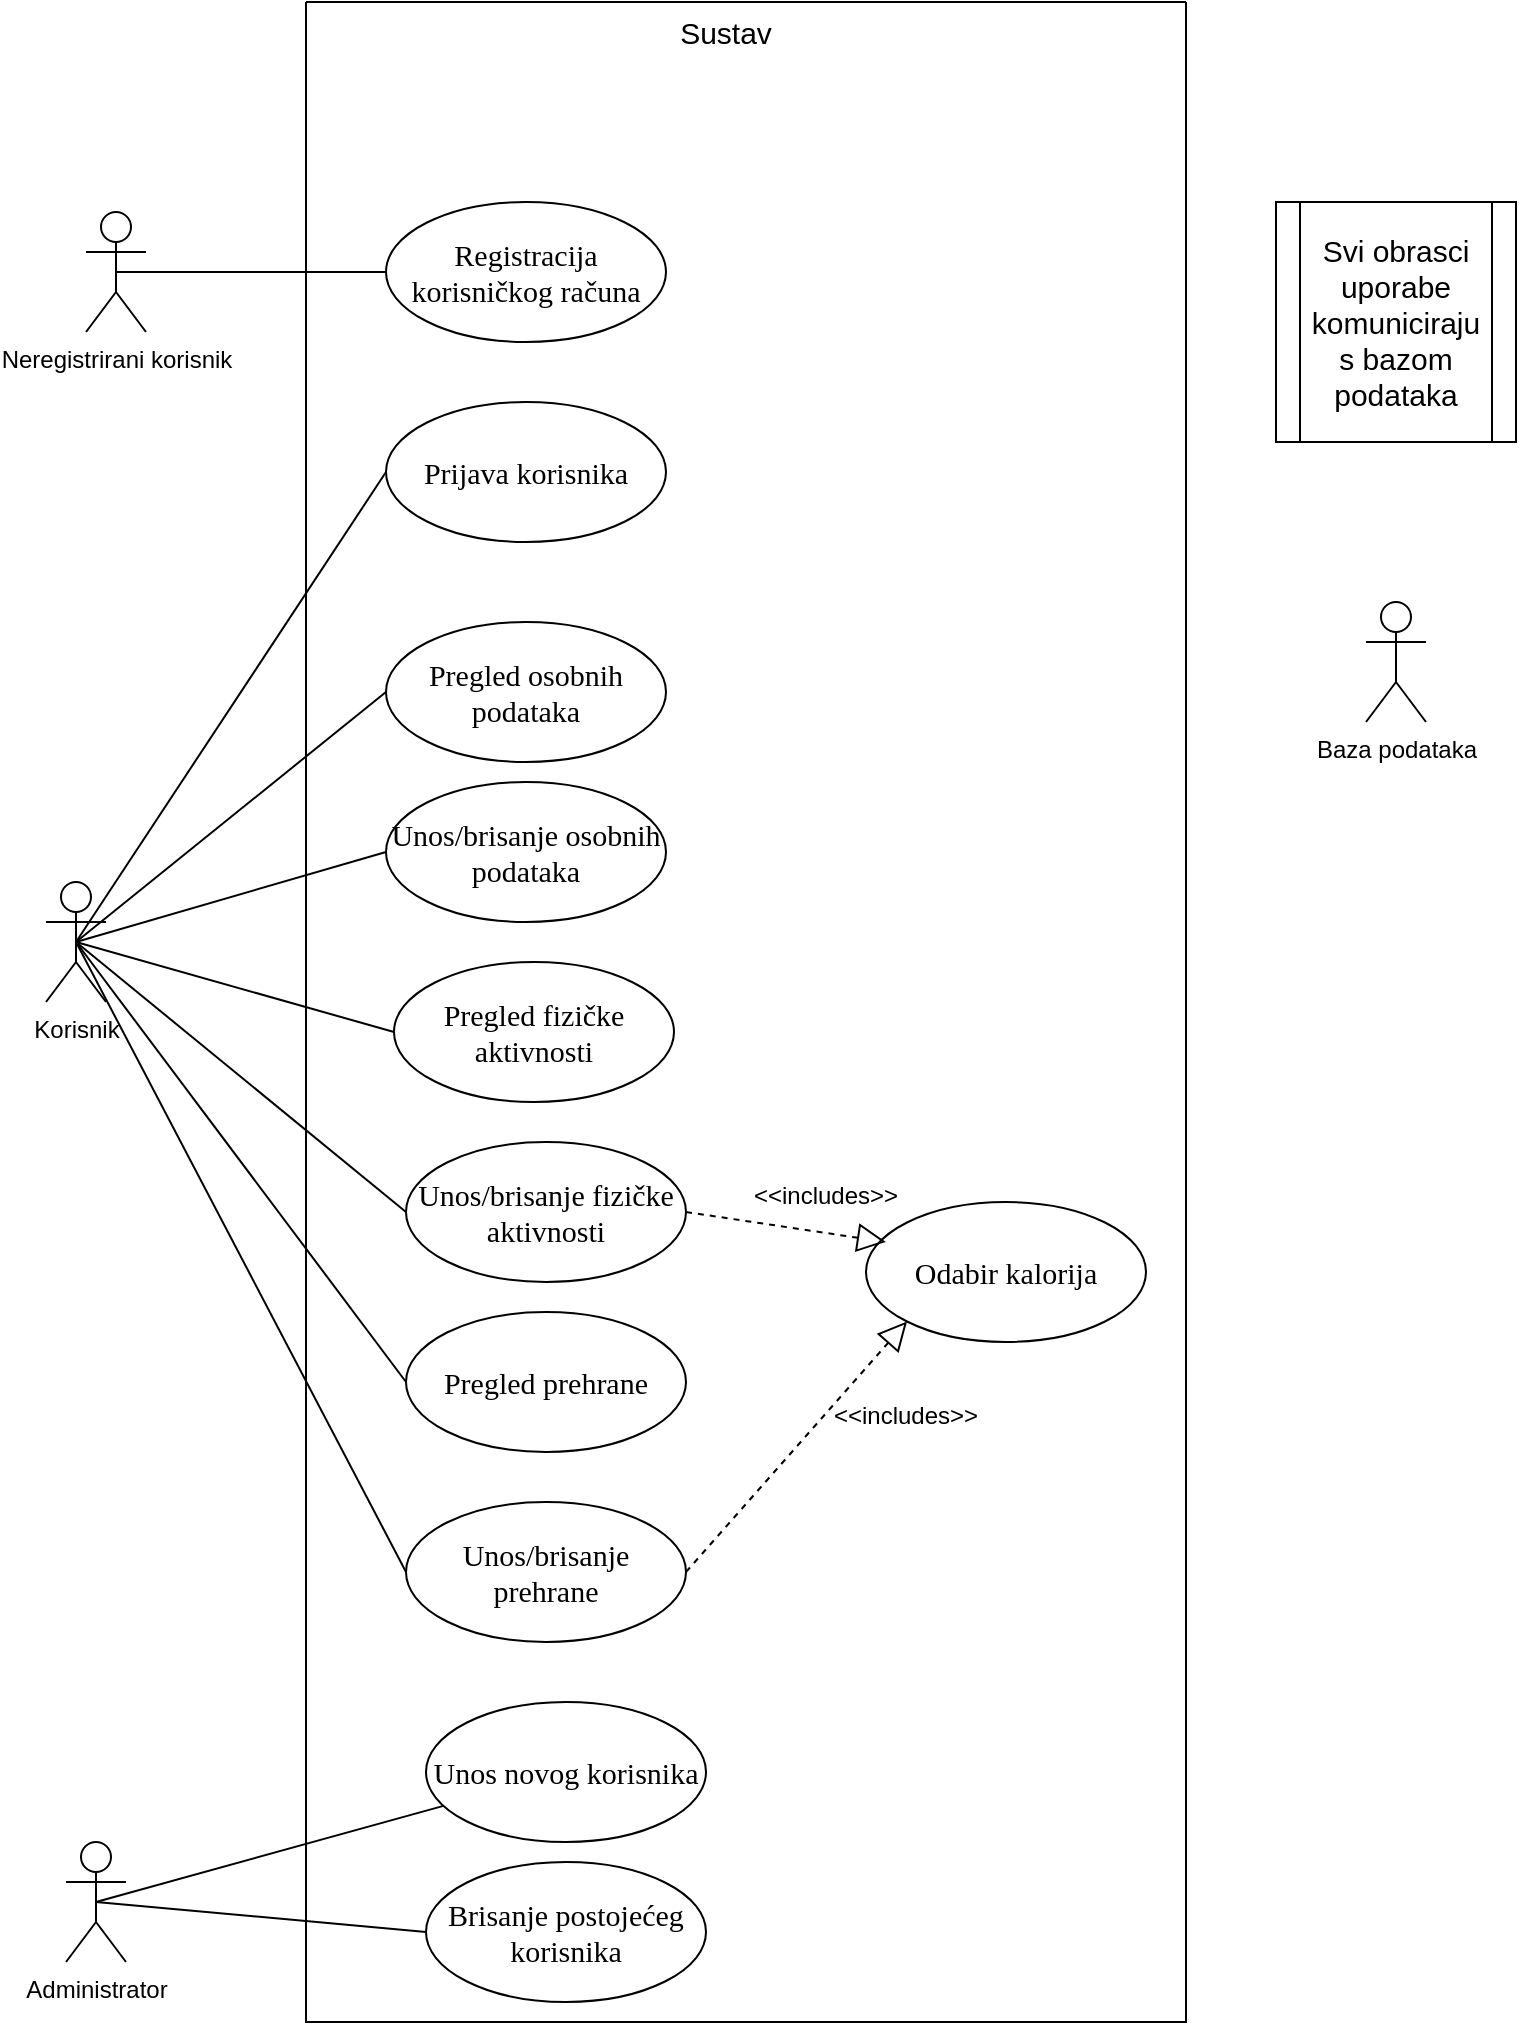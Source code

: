 <mxfile version="17.2.1" type="device"><diagram id="nTJ6dKTLrhnDIyxaJVil" name="Page-1"><mxGraphModel dx="1047" dy="731" grid="1" gridSize="10" guides="1" tooltips="1" connect="1" arrows="1" fold="1" page="1" pageScale="1" pageWidth="827" pageHeight="1169" math="0" shadow="0"><root><mxCell id="0"/><mxCell id="1" parent="0"/><mxCell id="dcwPoi0oAG2DlxTXsLV8-14" value="Korisnik" style="shape=umlActor;verticalLabelPosition=bottom;verticalAlign=top;html=1;" parent="1" vertex="1"><mxGeometry x="40" y="510" width="30" height="60" as="geometry"/></mxCell><mxCell id="dcwPoi0oAG2DlxTXsLV8-15" value="Administrator&lt;br&gt;" style="shape=umlActor;verticalLabelPosition=bottom;verticalAlign=top;html=1;" parent="1" vertex="1"><mxGeometry x="50" y="990" width="30" height="60" as="geometry"/></mxCell><mxCell id="dcwPoi0oAG2DlxTXsLV8-19" value="Neregistrirani korisnik" style="shape=umlActor;verticalLabelPosition=bottom;verticalAlign=top;html=1;" parent="1" vertex="1"><mxGeometry x="60" y="175" width="30" height="60" as="geometry"/></mxCell><mxCell id="wRi_uoiXTWmOYVXevI9Z-5" value="&lt;span id=&quot;docs-internal-guid-252a0245-7fff-172c-e977-141c54128b97&quot;&gt;&lt;span style=&quot;font-family: &amp;#34;times new roman&amp;#34; ; vertical-align: baseline&quot;&gt;&lt;font style=&quot;font-size: 15px&quot;&gt;Registracija korisničkog računa&lt;/font&gt;&lt;/span&gt;&lt;/span&gt;" style="ellipse;whiteSpace=wrap;html=1;fillColor=none;" vertex="1" parent="1"><mxGeometry x="210" y="170" width="140" height="70" as="geometry"/></mxCell><mxCell id="wRi_uoiXTWmOYVXevI9Z-6" value="&lt;font face=&quot;times new roman&quot;&gt;&lt;span style=&quot;font-size: 15px&quot;&gt;Prijava korisnika&lt;/span&gt;&lt;/font&gt;" style="ellipse;whiteSpace=wrap;html=1;fillColor=none;" vertex="1" parent="1"><mxGeometry x="210" y="270" width="140" height="70" as="geometry"/></mxCell><mxCell id="wRi_uoiXTWmOYVXevI9Z-7" value="&lt;font face=&quot;times new roman&quot;&gt;&lt;span style=&quot;font-size: 15px&quot;&gt;Unos/brisanje osobnih podataka&lt;/span&gt;&lt;/font&gt;" style="ellipse;whiteSpace=wrap;html=1;fillColor=none;" vertex="1" parent="1"><mxGeometry x="210" y="460" width="140" height="70" as="geometry"/></mxCell><mxCell id="wRi_uoiXTWmOYVXevI9Z-8" value="&lt;font face=&quot;times new roman&quot;&gt;&lt;span style=&quot;font-size: 15px&quot;&gt;Pregled osobnih podataka&lt;/span&gt;&lt;/font&gt;" style="ellipse;whiteSpace=wrap;html=1;fillColor=none;" vertex="1" parent="1"><mxGeometry x="210" y="380" width="140" height="70" as="geometry"/></mxCell><mxCell id="wRi_uoiXTWmOYVXevI9Z-9" value="&lt;font face=&quot;times new roman&quot;&gt;&lt;span style=&quot;font-size: 15px&quot;&gt;Unos/brisanje fizičke aktivnosti&lt;/span&gt;&lt;/font&gt;" style="ellipse;whiteSpace=wrap;html=1;fillColor=none;" vertex="1" parent="1"><mxGeometry x="220" y="640" width="140" height="70" as="geometry"/></mxCell><mxCell id="wRi_uoiXTWmOYVXevI9Z-10" value="&lt;font face=&quot;times new roman&quot;&gt;&lt;span style=&quot;font-size: 15px&quot;&gt;Unos/brisanje prehrane&lt;/span&gt;&lt;/font&gt;" style="ellipse;whiteSpace=wrap;html=1;fillColor=none;" vertex="1" parent="1"><mxGeometry x="220" y="820" width="140" height="70" as="geometry"/></mxCell><mxCell id="wRi_uoiXTWmOYVXevI9Z-11" value="&lt;font face=&quot;times new roman&quot;&gt;&lt;span style=&quot;font-size: 15px&quot;&gt;Pregled fizičke aktivnosti&lt;/span&gt;&lt;/font&gt;" style="ellipse;whiteSpace=wrap;html=1;fillColor=none;" vertex="1" parent="1"><mxGeometry x="214" y="550" width="140" height="70" as="geometry"/></mxCell><mxCell id="wRi_uoiXTWmOYVXevI9Z-13" value="&lt;font face=&quot;times new roman&quot;&gt;&lt;span style=&quot;font-size: 15px&quot;&gt;Pregled prehrane&lt;/span&gt;&lt;/font&gt;" style="ellipse;whiteSpace=wrap;html=1;fillColor=none;" vertex="1" parent="1"><mxGeometry x="220" y="725" width="140" height="70" as="geometry"/></mxCell><mxCell id="wRi_uoiXTWmOYVXevI9Z-22" value="" style="swimlane;startSize=0;fontSize=15;fillColor=none;" vertex="1" parent="1"><mxGeometry x="170" y="70" width="440" height="1010" as="geometry"/></mxCell><mxCell id="wRi_uoiXTWmOYVXevI9Z-25" value="Sustav" style="text;html=1;strokeColor=none;fillColor=none;align=center;verticalAlign=middle;whiteSpace=wrap;rounded=0;fontSize=15;" vertex="1" parent="wRi_uoiXTWmOYVXevI9Z-22"><mxGeometry x="180" width="60" height="30" as="geometry"/></mxCell><mxCell id="wRi_uoiXTWmOYVXevI9Z-17" value="&lt;font face=&quot;times new roman&quot;&gt;&lt;span style=&quot;font-size: 15px&quot;&gt;Brisanje postojećeg korisnika&lt;/span&gt;&lt;/font&gt;" style="ellipse;whiteSpace=wrap;html=1;fillColor=none;" vertex="1" parent="wRi_uoiXTWmOYVXevI9Z-22"><mxGeometry x="60" y="930" width="140" height="70" as="geometry"/></mxCell><mxCell id="wRi_uoiXTWmOYVXevI9Z-44" value="&lt;font face=&quot;times new roman&quot;&gt;&lt;span style=&quot;font-size: 15px&quot;&gt;Odabir kalorija&lt;/span&gt;&lt;/font&gt;" style="ellipse;whiteSpace=wrap;html=1;fillColor=none;" vertex="1" parent="wRi_uoiXTWmOYVXevI9Z-22"><mxGeometry x="280" y="600" width="140" height="70" as="geometry"/></mxCell><mxCell id="wRi_uoiXTWmOYVXevI9Z-49" value="" style="endArrow=block;dashed=1;endFill=0;endSize=12;html=1;rounded=0;fontSize=15;exitX=1;exitY=0.5;exitDx=0;exitDy=0;" edge="1" parent="wRi_uoiXTWmOYVXevI9Z-22" source="wRi_uoiXTWmOYVXevI9Z-9"><mxGeometry width="160" relative="1" as="geometry"><mxPoint x="130" y="620" as="sourcePoint"/><mxPoint x="290" y="620" as="targetPoint"/></mxGeometry></mxCell><mxCell id="wRi_uoiXTWmOYVXevI9Z-51" value="&lt;font style=&quot;font-size: 12px&quot;&gt;&amp;lt;&amp;lt;includes&amp;gt;&amp;gt;&lt;/font&gt;" style="text;html=1;strokeColor=none;fillColor=none;align=center;verticalAlign=middle;whiteSpace=wrap;rounded=0;fontSize=15;" vertex="1" parent="wRi_uoiXTWmOYVXevI9Z-22"><mxGeometry x="230" y="580" width="60" height="30" as="geometry"/></mxCell><mxCell id="wRi_uoiXTWmOYVXevI9Z-52" value="&lt;font style=&quot;font-size: 12px&quot;&gt;&amp;lt;&amp;lt;includes&amp;gt;&amp;gt;&lt;/font&gt;" style="text;html=1;strokeColor=none;fillColor=none;align=center;verticalAlign=middle;whiteSpace=wrap;rounded=0;fontSize=15;" vertex="1" parent="wRi_uoiXTWmOYVXevI9Z-22"><mxGeometry x="270" y="690" width="60" height="30" as="geometry"/></mxCell><mxCell id="wRi_uoiXTWmOYVXevI9Z-16" value="&lt;font face=&quot;times new roman&quot;&gt;&lt;span style=&quot;font-size: 15px&quot;&gt;Unos novog korisnika&lt;/span&gt;&lt;/font&gt;" style="ellipse;whiteSpace=wrap;html=1;fillColor=none;" vertex="1" parent="wRi_uoiXTWmOYVXevI9Z-22"><mxGeometry x="60" y="850" width="140" height="70" as="geometry"/></mxCell><mxCell id="wRi_uoiXTWmOYVXevI9Z-26" value="Baza podataka" style="shape=umlActor;verticalLabelPosition=bottom;verticalAlign=top;html=1;" vertex="1" parent="1"><mxGeometry x="700" y="370" width="30" height="60" as="geometry"/></mxCell><mxCell id="wRi_uoiXTWmOYVXevI9Z-28" value="Svi obrasci uporabe komuniciraju s bazom podataka" style="shape=process;whiteSpace=wrap;html=1;backgroundOutline=1;fontSize=15;fillColor=none;" vertex="1" parent="1"><mxGeometry x="655" y="170" width="120" height="120" as="geometry"/></mxCell><mxCell id="wRi_uoiXTWmOYVXevI9Z-32" value="" style="endArrow=none;html=1;rounded=0;fontSize=15;exitX=0.5;exitY=0.5;exitDx=0;exitDy=0;exitPerimeter=0;" edge="1" parent="1" source="dcwPoi0oAG2DlxTXsLV8-15" target="wRi_uoiXTWmOYVXevI9Z-16"><mxGeometry width="50" height="50" relative="1" as="geometry"><mxPoint x="350" y="830" as="sourcePoint"/><mxPoint x="400" y="780" as="targetPoint"/></mxGeometry></mxCell><mxCell id="wRi_uoiXTWmOYVXevI9Z-33" value="" style="endArrow=none;html=1;rounded=0;fontSize=15;entryX=0;entryY=0.5;entryDx=0;entryDy=0;" edge="1" parent="1" target="wRi_uoiXTWmOYVXevI9Z-17"><mxGeometry width="50" height="50" relative="1" as="geometry"><mxPoint x="65" y="1020" as="sourcePoint"/><mxPoint x="227.274" y="1005.579" as="targetPoint"/></mxGeometry></mxCell><mxCell id="wRi_uoiXTWmOYVXevI9Z-35" value="" style="endArrow=none;html=1;rounded=0;fontSize=15;exitX=0.5;exitY=0.5;exitDx=0;exitDy=0;exitPerimeter=0;entryX=0;entryY=0.5;entryDx=0;entryDy=0;" edge="1" parent="1" source="dcwPoi0oAG2DlxTXsLV8-14" target="wRi_uoiXTWmOYVXevI9Z-10"><mxGeometry width="50" height="50" relative="1" as="geometry"><mxPoint x="100" y="460" as="sourcePoint"/><mxPoint x="400" y="790" as="targetPoint"/></mxGeometry></mxCell><mxCell id="wRi_uoiXTWmOYVXevI9Z-36" value="" style="endArrow=none;html=1;rounded=0;fontSize=15;exitX=0.5;exitY=0.5;exitDx=0;exitDy=0;exitPerimeter=0;entryX=0;entryY=0.5;entryDx=0;entryDy=0;" edge="1" parent="1" source="dcwPoi0oAG2DlxTXsLV8-14" target="wRi_uoiXTWmOYVXevI9Z-13"><mxGeometry width="50" height="50" relative="1" as="geometry"><mxPoint x="350" y="690" as="sourcePoint"/><mxPoint x="400" y="640" as="targetPoint"/></mxGeometry></mxCell><mxCell id="wRi_uoiXTWmOYVXevI9Z-37" value="" style="endArrow=none;html=1;rounded=0;fontSize=15;entryX=0.5;entryY=0.5;entryDx=0;entryDy=0;entryPerimeter=0;exitX=0;exitY=0.5;exitDx=0;exitDy=0;" edge="1" parent="1" source="wRi_uoiXTWmOYVXevI9Z-9" target="dcwPoi0oAG2DlxTXsLV8-14"><mxGeometry width="50" height="50" relative="1" as="geometry"><mxPoint x="350" y="690" as="sourcePoint"/><mxPoint x="110" y="410" as="targetPoint"/></mxGeometry></mxCell><mxCell id="wRi_uoiXTWmOYVXevI9Z-38" value="" style="endArrow=none;html=1;rounded=0;fontSize=15;entryX=0.5;entryY=0.5;entryDx=0;entryDy=0;entryPerimeter=0;exitX=0;exitY=0.5;exitDx=0;exitDy=0;" edge="1" parent="1" source="wRi_uoiXTWmOYVXevI9Z-11" target="dcwPoi0oAG2DlxTXsLV8-14"><mxGeometry width="50" height="50" relative="1" as="geometry"><mxPoint x="350" y="690" as="sourcePoint"/><mxPoint x="100" y="410" as="targetPoint"/></mxGeometry></mxCell><mxCell id="wRi_uoiXTWmOYVXevI9Z-39" value="" style="endArrow=none;html=1;rounded=0;fontSize=15;entryX=0;entryY=0.5;entryDx=0;entryDy=0;exitX=0.5;exitY=0.5;exitDx=0;exitDy=0;exitPerimeter=0;" edge="1" parent="1" source="dcwPoi0oAG2DlxTXsLV8-14" target="wRi_uoiXTWmOYVXevI9Z-7"><mxGeometry width="50" height="50" relative="1" as="geometry"><mxPoint x="350" y="690" as="sourcePoint"/><mxPoint x="400" y="640" as="targetPoint"/></mxGeometry></mxCell><mxCell id="wRi_uoiXTWmOYVXevI9Z-40" value="" style="endArrow=none;html=1;rounded=0;fontSize=15;entryX=0;entryY=0.5;entryDx=0;entryDy=0;exitX=0.5;exitY=0.5;exitDx=0;exitDy=0;exitPerimeter=0;" edge="1" parent="1" source="dcwPoi0oAG2DlxTXsLV8-14" target="wRi_uoiXTWmOYVXevI9Z-8"><mxGeometry width="50" height="50" relative="1" as="geometry"><mxPoint x="100" y="400" as="sourcePoint"/><mxPoint x="400" y="540" as="targetPoint"/></mxGeometry></mxCell><mxCell id="wRi_uoiXTWmOYVXevI9Z-41" value="" style="endArrow=none;html=1;rounded=0;fontSize=15;entryX=0;entryY=0.5;entryDx=0;entryDy=0;exitX=0.5;exitY=0.5;exitDx=0;exitDy=0;exitPerimeter=0;" edge="1" parent="1" source="dcwPoi0oAG2DlxTXsLV8-19" target="wRi_uoiXTWmOYVXevI9Z-5"><mxGeometry width="50" height="50" relative="1" as="geometry"><mxPoint x="390" y="460" as="sourcePoint"/><mxPoint x="440" y="410" as="targetPoint"/></mxGeometry></mxCell><mxCell id="wRi_uoiXTWmOYVXevI9Z-46" value="" style="endArrow=none;html=1;rounded=0;fontSize=15;entryX=0;entryY=0.5;entryDx=0;entryDy=0;exitX=0.5;exitY=0.5;exitDx=0;exitDy=0;exitPerimeter=0;" edge="1" parent="1" source="dcwPoi0oAG2DlxTXsLV8-14" target="wRi_uoiXTWmOYVXevI9Z-6"><mxGeometry width="50" height="50" relative="1" as="geometry"><mxPoint x="390" y="460" as="sourcePoint"/><mxPoint x="440" y="410" as="targetPoint"/></mxGeometry></mxCell><mxCell id="wRi_uoiXTWmOYVXevI9Z-50" value="" style="endArrow=block;dashed=1;endFill=0;endSize=12;html=1;rounded=0;fontSize=15;entryX=0;entryY=1;entryDx=0;entryDy=0;exitX=1;exitY=0.5;exitDx=0;exitDy=0;" edge="1" parent="1" source="wRi_uoiXTWmOYVXevI9Z-10" target="wRi_uoiXTWmOYVXevI9Z-44"><mxGeometry width="160" relative="1" as="geometry"><mxPoint x="320" y="550" as="sourcePoint"/><mxPoint x="480" y="550" as="targetPoint"/></mxGeometry></mxCell></root></mxGraphModel></diagram></mxfile>
